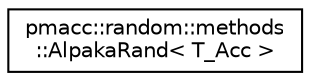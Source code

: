 digraph "Graphical Class Hierarchy"
{
 // LATEX_PDF_SIZE
  edge [fontname="Helvetica",fontsize="10",labelfontname="Helvetica",labelfontsize="10"];
  node [fontname="Helvetica",fontsize="10",shape=record];
  rankdir="LR";
  Node0 [label="pmacc::random::methods\l::AlpakaRand\< T_Acc \>",height=0.2,width=0.4,color="black", fillcolor="white", style="filled",URL="$classpmacc_1_1random_1_1methods_1_1_alpaka_rand.html",tooltip=" "];
}
